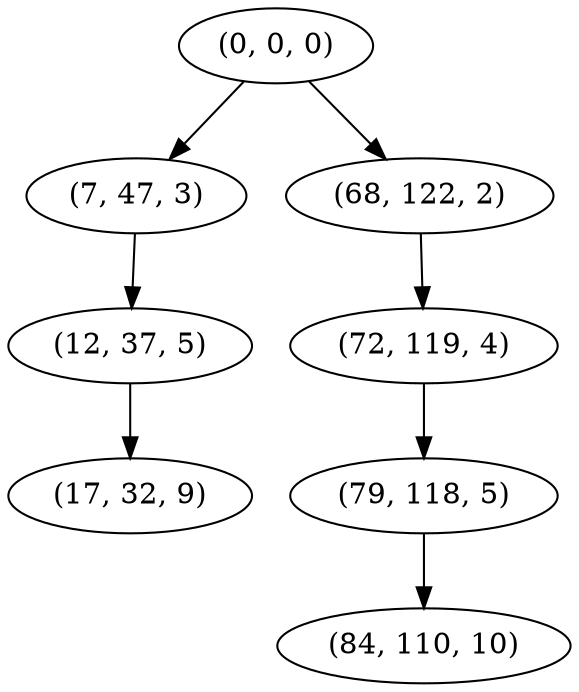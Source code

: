 digraph tree {
    "(0, 0, 0)";
    "(7, 47, 3)";
    "(12, 37, 5)";
    "(17, 32, 9)";
    "(68, 122, 2)";
    "(72, 119, 4)";
    "(79, 118, 5)";
    "(84, 110, 10)";
    "(0, 0, 0)" -> "(7, 47, 3)";
    "(0, 0, 0)" -> "(68, 122, 2)";
    "(7, 47, 3)" -> "(12, 37, 5)";
    "(12, 37, 5)" -> "(17, 32, 9)";
    "(68, 122, 2)" -> "(72, 119, 4)";
    "(72, 119, 4)" -> "(79, 118, 5)";
    "(79, 118, 5)" -> "(84, 110, 10)";
}
